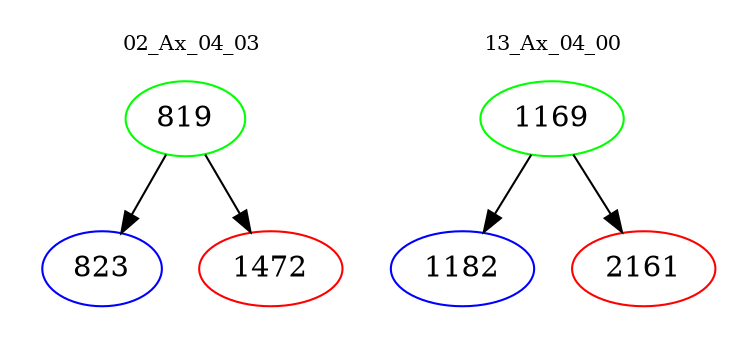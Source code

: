 digraph{
subgraph cluster_0 {
color = white
label = "02_Ax_04_03";
fontsize=10;
T0_819 [label="819", color="green"]
T0_819 -> T0_823 [color="black"]
T0_823 [label="823", color="blue"]
T0_819 -> T0_1472 [color="black"]
T0_1472 [label="1472", color="red"]
}
subgraph cluster_1 {
color = white
label = "13_Ax_04_00";
fontsize=10;
T1_1169 [label="1169", color="green"]
T1_1169 -> T1_1182 [color="black"]
T1_1182 [label="1182", color="blue"]
T1_1169 -> T1_2161 [color="black"]
T1_2161 [label="2161", color="red"]
}
}
